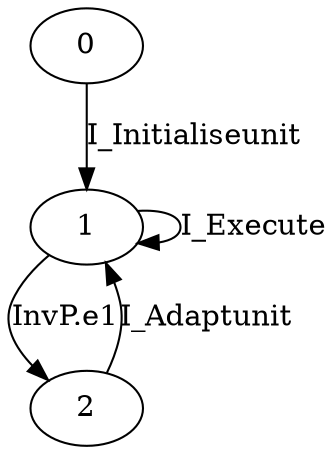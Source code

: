 digraph G {
  0 -> 1 [ label="I_Initialiseunit" ];
  1 -> 1 [ label="I_Execute" ];
  1 -> 2 [ label="InvP.e1" ];
  2 -> 1 [ label="I_Adaptunit" ];
}
